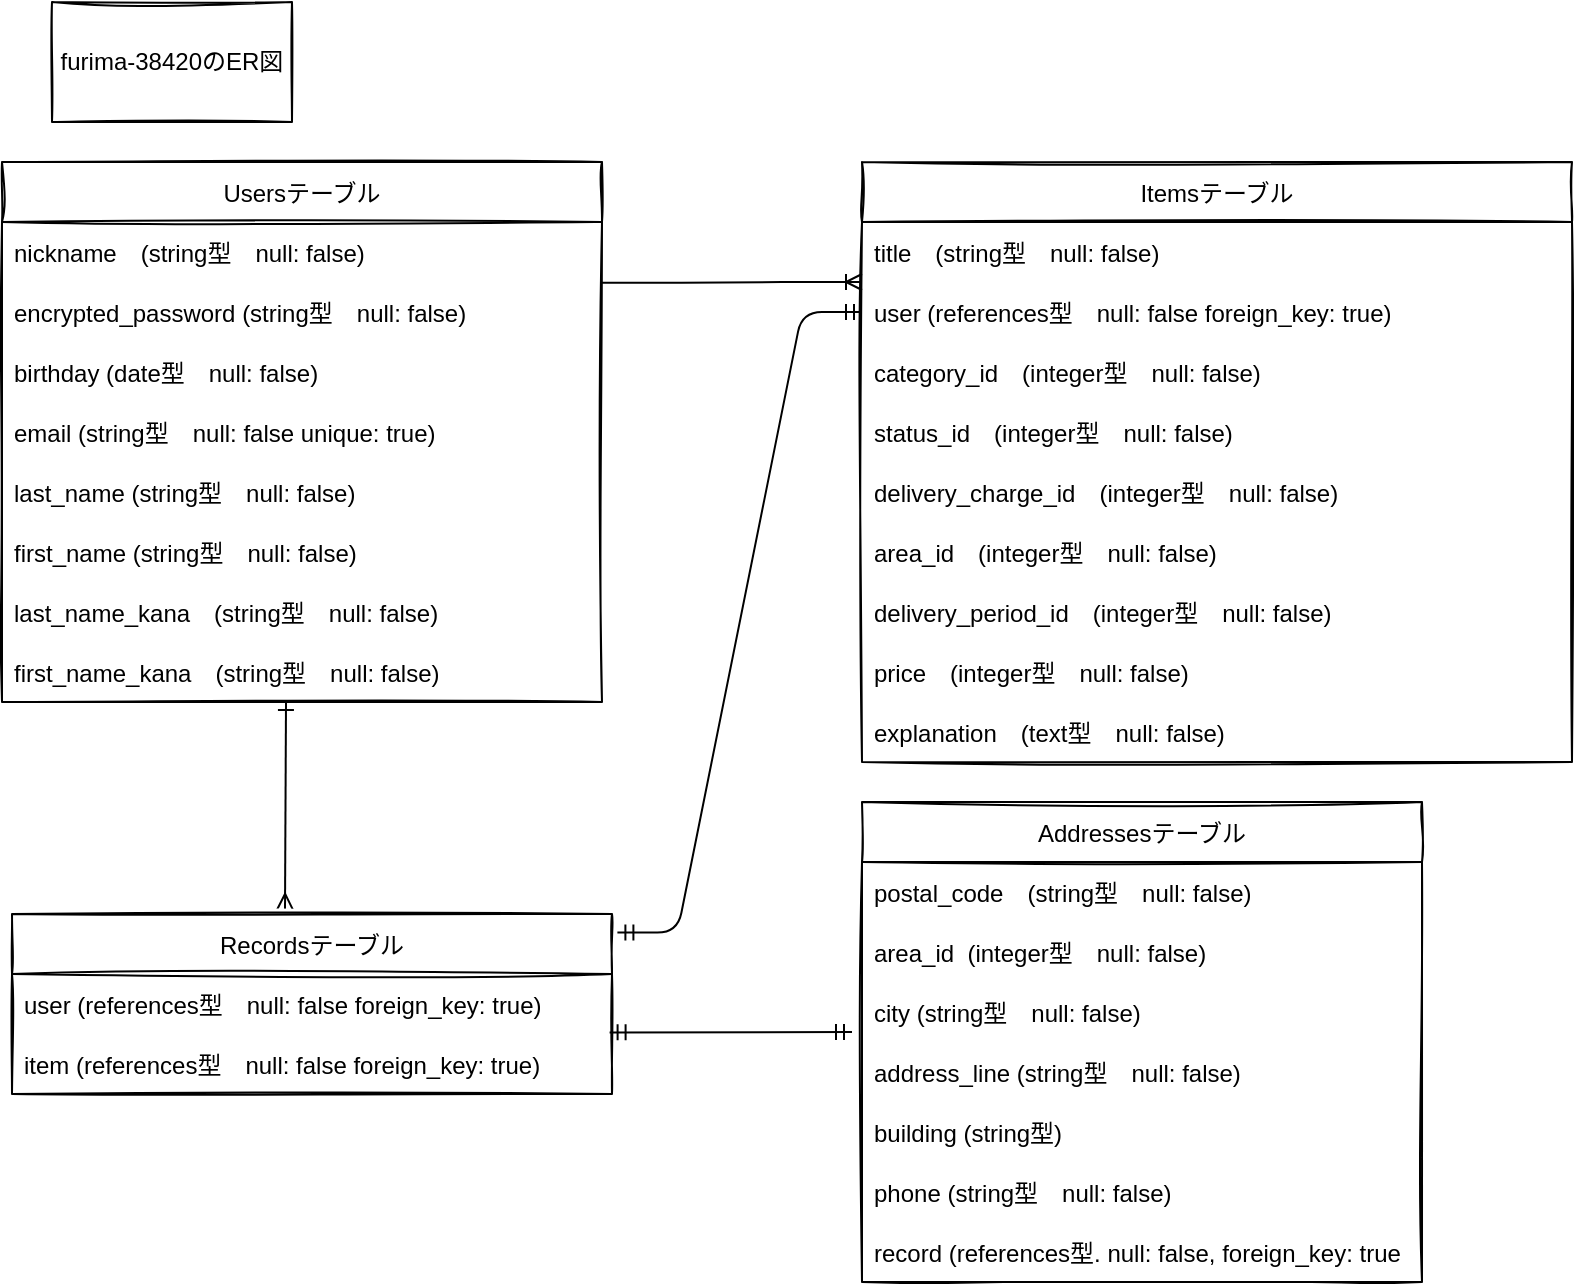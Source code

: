 <mxfile>
    <diagram id="kAG1KLkYseLUeqXL1l-N" name="ページ1">
        <mxGraphModel dx="470" dy="483" grid="1" gridSize="10" guides="1" tooltips="1" connect="1" arrows="1" fold="1" page="1" pageScale="1" pageWidth="1169" pageHeight="827" math="0" shadow="0">
            <root>
                <object label="" id="0">
                    <mxCell/>
                </object>
                <mxCell id="1" parent="0"/>
                <mxCell id="27" value="Usersテーブル" style="swimlane;fontStyle=0;childLayout=stackLayout;horizontal=1;startSize=30;horizontalStack=0;resizeParent=1;resizeParentMax=0;resizeLast=0;collapsible=1;marginBottom=0;sketch=1;" parent="1" vertex="1">
                    <mxGeometry x="15" y="120" width="300" height="270" as="geometry">
                        <mxRectangle x="40" y="120" width="100" height="30" as="alternateBounds"/>
                    </mxGeometry>
                </mxCell>
                <mxCell id="28" value="nickname　(string型　null: false)" style="text;strokeColor=none;fillColor=none;align=left;verticalAlign=middle;spacingLeft=4;spacingRight=4;overflow=hidden;points=[[0,0.5],[1,0.5]];portConstraint=eastwest;rotatable=0;sketch=1;" parent="27" vertex="1">
                    <mxGeometry y="30" width="300" height="30" as="geometry"/>
                </mxCell>
                <mxCell id="29" value="encrypted_password (string型　null: false)" style="text;strokeColor=none;fillColor=none;align=left;verticalAlign=middle;spacingLeft=4;spacingRight=4;overflow=hidden;points=[[0,0.5],[1,0.5]];portConstraint=eastwest;rotatable=0;sketch=1;" parent="27" vertex="1">
                    <mxGeometry y="60" width="300" height="30" as="geometry"/>
                </mxCell>
                <mxCell id="41" value="birthday (date型　null: false)" style="text;strokeColor=none;fillColor=none;align=left;verticalAlign=middle;spacingLeft=4;spacingRight=4;overflow=hidden;points=[[0,0.5],[1,0.5]];portConstraint=eastwest;rotatable=0;sketch=1;" parent="27" vertex="1">
                    <mxGeometry y="90" width="300" height="30" as="geometry"/>
                </mxCell>
                <mxCell id="30" value="email (string型　null: false unique: true)" style="text;strokeColor=none;fillColor=none;align=left;verticalAlign=middle;spacingLeft=4;spacingRight=4;overflow=hidden;points=[[0,0.5],[1,0.5]];portConstraint=eastwest;rotatable=0;sketch=1;" parent="27" vertex="1">
                    <mxGeometry y="120" width="300" height="30" as="geometry"/>
                </mxCell>
                <mxCell id="42" value="last_name (string型　null: false)" style="text;strokeColor=none;fillColor=none;align=left;verticalAlign=middle;spacingLeft=4;spacingRight=4;overflow=hidden;points=[[0,0.5],[1,0.5]];portConstraint=eastwest;rotatable=0;sketch=1;" parent="27" vertex="1">
                    <mxGeometry y="150" width="300" height="30" as="geometry"/>
                </mxCell>
                <mxCell id="55" value="first_name (string型　null: false)" style="text;strokeColor=none;fillColor=none;align=left;verticalAlign=middle;spacingLeft=4;spacingRight=4;overflow=hidden;points=[[0,0.5],[1,0.5]];portConstraint=eastwest;rotatable=0;sketch=1;" vertex="1" parent="27">
                    <mxGeometry y="180" width="300" height="30" as="geometry"/>
                </mxCell>
                <mxCell id="92" value="last_name_kana　(string型　null: false)" style="text;strokeColor=none;fillColor=none;align=left;verticalAlign=middle;spacingLeft=4;spacingRight=4;overflow=hidden;points=[[0,0.5],[1,0.5]];portConstraint=eastwest;rotatable=0;sketch=1;" vertex="1" parent="27">
                    <mxGeometry y="210" width="300" height="30" as="geometry"/>
                </mxCell>
                <mxCell id="93" value="first_name_kana　(string型　null: false)" style="text;strokeColor=none;fillColor=none;align=left;verticalAlign=middle;spacingLeft=4;spacingRight=4;overflow=hidden;points=[[0,0.5],[1,0.5]];portConstraint=eastwest;rotatable=0;sketch=1;" vertex="1" parent="27">
                    <mxGeometry y="240" width="300" height="30" as="geometry"/>
                </mxCell>
                <mxCell id="31" value="furima-38420のER図" style="whiteSpace=wrap;html=1;sketch=1;" parent="1" vertex="1">
                    <mxGeometry x="40" y="40" width="120" height="60" as="geometry"/>
                </mxCell>
                <mxCell id="44" value="Itemsテーブル" style="swimlane;fontStyle=0;childLayout=stackLayout;horizontal=1;startSize=30;horizontalStack=0;resizeParent=1;resizeParentMax=0;resizeLast=0;collapsible=1;marginBottom=0;sketch=1;" parent="1" vertex="1">
                    <mxGeometry x="445" y="120" width="355" height="300" as="geometry"/>
                </mxCell>
                <mxCell id="45" value="title　(string型　null: false)" style="text;strokeColor=none;fillColor=none;align=left;verticalAlign=middle;spacingLeft=4;spacingRight=4;overflow=hidden;points=[[0,0.5],[1,0.5]];portConstraint=eastwest;rotatable=0;sketch=1;" parent="44" vertex="1">
                    <mxGeometry y="30" width="355" height="30" as="geometry"/>
                </mxCell>
                <mxCell id="74" value="user (references型　null: false foreign_key: true)" style="text;strokeColor=none;fillColor=none;align=left;verticalAlign=middle;spacingLeft=4;spacingRight=4;overflow=hidden;points=[[0,0.5],[1,0.5]];portConstraint=eastwest;rotatable=0;sketch=1;" vertex="1" parent="44">
                    <mxGeometry y="60" width="355" height="30" as="geometry"/>
                </mxCell>
                <mxCell id="94" value="category_id　(integer型　null: false)" style="text;strokeColor=none;fillColor=none;align=left;verticalAlign=middle;spacingLeft=4;spacingRight=4;overflow=hidden;points=[[0,0.5],[1,0.5]];portConstraint=eastwest;rotatable=0;sketch=1;" vertex="1" parent="44">
                    <mxGeometry y="90" width="355" height="30" as="geometry"/>
                </mxCell>
                <mxCell id="95" value="status_id　(integer型　null: false)" style="text;strokeColor=none;fillColor=none;align=left;verticalAlign=middle;spacingLeft=4;spacingRight=4;overflow=hidden;points=[[0,0.5],[1,0.5]];portConstraint=eastwest;rotatable=0;sketch=1;" vertex="1" parent="44">
                    <mxGeometry y="120" width="355" height="30" as="geometry"/>
                </mxCell>
                <mxCell id="96" value="delivery_charge_id　(integer型　null: false)" style="text;strokeColor=none;fillColor=none;align=left;verticalAlign=middle;spacingLeft=4;spacingRight=4;overflow=hidden;points=[[0,0.5],[1,0.5]];portConstraint=eastwest;rotatable=0;sketch=1;" vertex="1" parent="44">
                    <mxGeometry y="150" width="355" height="30" as="geometry"/>
                </mxCell>
                <mxCell id="97" value="area_id　(integer型　null: false)" style="text;strokeColor=none;fillColor=none;align=left;verticalAlign=middle;spacingLeft=4;spacingRight=4;overflow=hidden;points=[[0,0.5],[1,0.5]];portConstraint=eastwest;rotatable=0;sketch=1;" vertex="1" parent="44">
                    <mxGeometry y="180" width="355" height="30" as="geometry"/>
                </mxCell>
                <mxCell id="98" value="delivery_period_id　(integer型　null: false)" style="text;strokeColor=none;fillColor=none;align=left;verticalAlign=middle;spacingLeft=4;spacingRight=4;overflow=hidden;points=[[0,0.5],[1,0.5]];portConstraint=eastwest;rotatable=0;sketch=1;" vertex="1" parent="44">
                    <mxGeometry y="210" width="355" height="30" as="geometry"/>
                </mxCell>
                <mxCell id="99" value="price　(integer型　null: false)" style="text;strokeColor=none;fillColor=none;align=left;verticalAlign=middle;spacingLeft=4;spacingRight=4;overflow=hidden;points=[[0,0.5],[1,0.5]];portConstraint=eastwest;rotatable=0;sketch=1;" vertex="1" parent="44">
                    <mxGeometry y="240" width="355" height="30" as="geometry"/>
                </mxCell>
                <mxCell id="100" value="explanation　(text型　null: false)" style="text;strokeColor=none;fillColor=none;align=left;verticalAlign=middle;spacingLeft=4;spacingRight=4;overflow=hidden;points=[[0,0.5],[1,0.5]];portConstraint=eastwest;rotatable=0;sketch=1;" vertex="1" parent="44">
                    <mxGeometry y="270" width="355" height="30" as="geometry"/>
                </mxCell>
                <mxCell id="53" value="" style="edgeStyle=entityRelationEdgeStyle;fontSize=12;html=1;endArrow=ERoneToMany;exitX=0.999;exitY=0.013;exitDx=0;exitDy=0;exitPerimeter=0;" parent="1" edge="1" source="29">
                    <mxGeometry width="100" height="100" relative="1" as="geometry">
                        <mxPoint x="320" y="180.4" as="sourcePoint"/>
                        <mxPoint x="445" y="180" as="targetPoint"/>
                    </mxGeometry>
                </mxCell>
                <mxCell id="56" value="Addressesテーブル" style="swimlane;fontStyle=0;childLayout=stackLayout;horizontal=1;startSize=30;horizontalStack=0;resizeParent=1;resizeParentMax=0;resizeLast=0;collapsible=1;marginBottom=0;sketch=1;" vertex="1" parent="1">
                    <mxGeometry x="445" y="440" width="280" height="240" as="geometry"/>
                </mxCell>
                <mxCell id="57" value="postal_code　(string型　null: false)" style="text;strokeColor=none;fillColor=none;align=left;verticalAlign=middle;spacingLeft=4;spacingRight=4;overflow=hidden;points=[[0,0.5],[1,0.5]];portConstraint=eastwest;rotatable=0;sketch=1;" vertex="1" parent="56">
                    <mxGeometry y="30" width="280" height="30" as="geometry"/>
                </mxCell>
                <mxCell id="58" value="area_id  (integer型　null: false)" style="text;strokeColor=none;fillColor=none;align=left;verticalAlign=middle;spacingLeft=4;spacingRight=4;overflow=hidden;points=[[0,0.5],[1,0.5]];portConstraint=eastwest;rotatable=0;sketch=1;" vertex="1" parent="56">
                    <mxGeometry y="60" width="280" height="30" as="geometry"/>
                </mxCell>
                <mxCell id="59" value="city (string型　null: false)" style="text;strokeColor=none;fillColor=none;align=left;verticalAlign=middle;spacingLeft=4;spacingRight=4;overflow=hidden;points=[[0,0.5],[1,0.5]];portConstraint=eastwest;rotatable=0;sketch=1;" vertex="1" parent="56">
                    <mxGeometry y="90" width="280" height="30" as="geometry"/>
                </mxCell>
                <mxCell id="60" value="address_line (string型　null: false)" style="text;strokeColor=none;fillColor=none;align=left;verticalAlign=middle;spacingLeft=4;spacingRight=4;overflow=hidden;points=[[0,0.5],[1,0.5]];portConstraint=eastwest;rotatable=0;sketch=1;" vertex="1" parent="56">
                    <mxGeometry y="120" width="280" height="30" as="geometry"/>
                </mxCell>
                <mxCell id="61" value="building (string型)" style="text;strokeColor=none;fillColor=none;align=left;verticalAlign=middle;spacingLeft=4;spacingRight=4;overflow=hidden;points=[[0,0.5],[1,0.5]];portConstraint=eastwest;rotatable=0;sketch=1;" vertex="1" parent="56">
                    <mxGeometry y="150" width="280" height="30" as="geometry"/>
                </mxCell>
                <mxCell id="90" value="phone (string型　null: false)" style="text;strokeColor=none;fillColor=none;align=left;verticalAlign=middle;spacingLeft=4;spacingRight=4;overflow=hidden;points=[[0,0.5],[1,0.5]];portConstraint=eastwest;rotatable=0;sketch=1;" vertex="1" parent="56">
                    <mxGeometry y="180" width="280" height="30" as="geometry"/>
                </mxCell>
                <mxCell id="91" value="record (references型. null: false, foreign_key: true " style="text;strokeColor=none;fillColor=none;align=left;verticalAlign=middle;spacingLeft=4;spacingRight=4;overflow=hidden;points=[[0,0.5],[1,0.5]];portConstraint=eastwest;rotatable=0;sketch=1;" vertex="1" parent="56">
                    <mxGeometry y="210" width="280" height="30" as="geometry"/>
                </mxCell>
                <mxCell id="63" value="" style="fontSize=12;html=1;endArrow=ERone;startArrow=ERmany;endFill=0;startFill=0;exitX=0.455;exitY=-0.023;exitDx=0;exitDy=0;exitPerimeter=0;" edge="1" parent="1" source="66">
                    <mxGeometry width="100" height="100" relative="1" as="geometry">
                        <mxPoint x="131" y="440" as="sourcePoint"/>
                        <mxPoint x="157" y="390" as="targetPoint"/>
                    </mxGeometry>
                </mxCell>
                <mxCell id="66" value="Recordsテーブル" style="swimlane;fontStyle=0;childLayout=stackLayout;horizontal=1;startSize=30;horizontalStack=0;resizeParent=1;resizeParentMax=0;resizeLast=0;collapsible=1;marginBottom=0;sketch=1;" vertex="1" parent="1">
                    <mxGeometry x="20" y="496" width="300" height="90" as="geometry">
                        <mxRectangle x="40" y="120" width="100" height="30" as="alternateBounds"/>
                    </mxGeometry>
                </mxCell>
                <mxCell id="85" value="user (references型　null: false foreign_key: true)" style="text;strokeColor=none;fillColor=none;align=left;verticalAlign=middle;spacingLeft=4;spacingRight=4;overflow=hidden;points=[[0,0.5],[1,0.5]];portConstraint=eastwest;rotatable=0;sketch=1;" vertex="1" parent="66">
                    <mxGeometry y="30" width="300" height="30" as="geometry"/>
                </mxCell>
                <mxCell id="86" value="item (references型　null: false foreign_key: true)" style="text;strokeColor=none;fillColor=none;align=left;verticalAlign=middle;spacingLeft=4;spacingRight=4;overflow=hidden;points=[[0,0.5],[1,0.5]];portConstraint=eastwest;rotatable=0;sketch=1;" vertex="1" parent="66">
                    <mxGeometry y="60" width="300" height="30" as="geometry"/>
                </mxCell>
                <mxCell id="83" value="" style="fontSize=12;html=1;endArrow=ERmandOne;startArrow=ERmandOne;exitX=0.996;exitY=-0.027;exitDx=0;exitDy=0;exitPerimeter=0;" edge="1" parent="1" source="86">
                    <mxGeometry width="100" height="100" relative="1" as="geometry">
                        <mxPoint x="320" y="530" as="sourcePoint"/>
                        <mxPoint x="440" y="555" as="targetPoint"/>
                    </mxGeometry>
                </mxCell>
                <mxCell id="87" value="" style="edgeStyle=entityRelationEdgeStyle;fontSize=12;html=1;endArrow=ERmandOne;startArrow=ERmandOne;entryX=0;entryY=0.5;entryDx=0;entryDy=0;exitX=1.009;exitY=0.103;exitDx=0;exitDy=0;exitPerimeter=0;" edge="1" parent="1" source="66" target="74">
                    <mxGeometry width="100" height="100" relative="1" as="geometry">
                        <mxPoint x="280" y="460" as="sourcePoint"/>
                        <mxPoint x="380" y="360" as="targetPoint"/>
                    </mxGeometry>
                </mxCell>
            </root>
        </mxGraphModel>
    </diagram>
</mxfile>